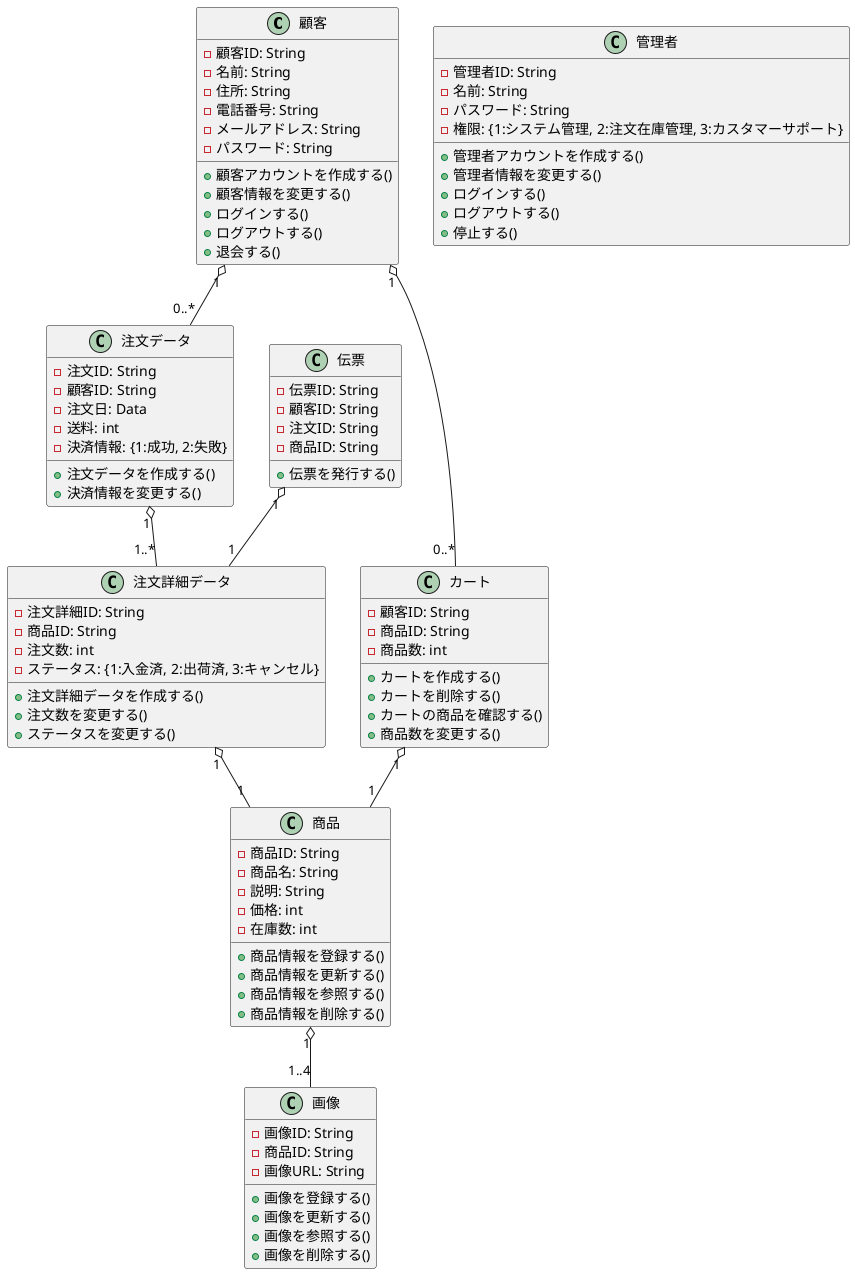 @startuml .

class 顧客{
    - 顧客ID: String
    - 名前: String
    - 住所: String
    - 電話番号: String
    - メールアドレス: String
    - パスワード: String

    + 顧客アカウントを作成する()
    + 顧客情報を変更する()
    + ログインする()
    + ログアウトする()
    + 退会する()
}

class 管理者 {
    - 管理者ID: String
    - 名前: String
    - パスワード: String
    - 権限: {1:システム管理, 2:注文在庫管理, 3:カスタマーサポート}

    + 管理者アカウントを作成する()
    + 管理者情報を変更する()
    + ログインする()
    + ログアウトする()
    + 停止する()
}

class 注文データ {
    - 注文ID: String
    - 顧客ID: String
    - 注文日: Data
    - 送料: int
    - 決済情報: {1:成功, 2:失敗}

    + 注文データを作成する()
    + 決済情報を変更する()
}

class 注文詳細データ {
    - 注文詳細ID: String
    - 商品ID: String
    - 注文数: int
    - ステータス: {1:入金済, 2:出荷済, 3:キャンセル}

    + 注文詳細データを作成する()
    + 注文数を変更する()
    + ステータスを変更する()
}

class 伝票 {
    - 伝票ID: String
    - 顧客ID: String
    - 注文ID: String
    - 商品ID: String

    + 伝票を発行する()
}

class カート {
    - 顧客ID: String
    - 商品ID: String
    - 商品数: int

    + カートを作成する()
    + カートを削除する()
    + カートの商品を確認する()
    + 商品数を変更する()
}

class 商品 {
    - 商品ID: String
    - 商品名: String
    - 説明: String
    - 価格: int
    - 在庫数: int

    + 商品情報を登録する()
    + 商品情報を更新する()
    + 商品情報を参照する()
    + 商品情報を削除する()
}

class 画像 {
    - 画像ID: String
    - 商品ID: String
    - 画像URL: String

    + 画像を登録する()
    + 画像を更新する()
    + 画像を参照する()
    + 画像を削除する()
}


顧客 "1" o-- "0..*" カート

カート "1" o-- "1" 商品

顧客 "1" o-- "0..*" 注文データ

注文データ "1" o-- "1..*" 注文詳細データ

注文詳細データ "1" o-- "1" 商品

商品 "1" o-- "1..4" 画像

伝票 "1" o-- "1" 注文詳細データ

@enduml
